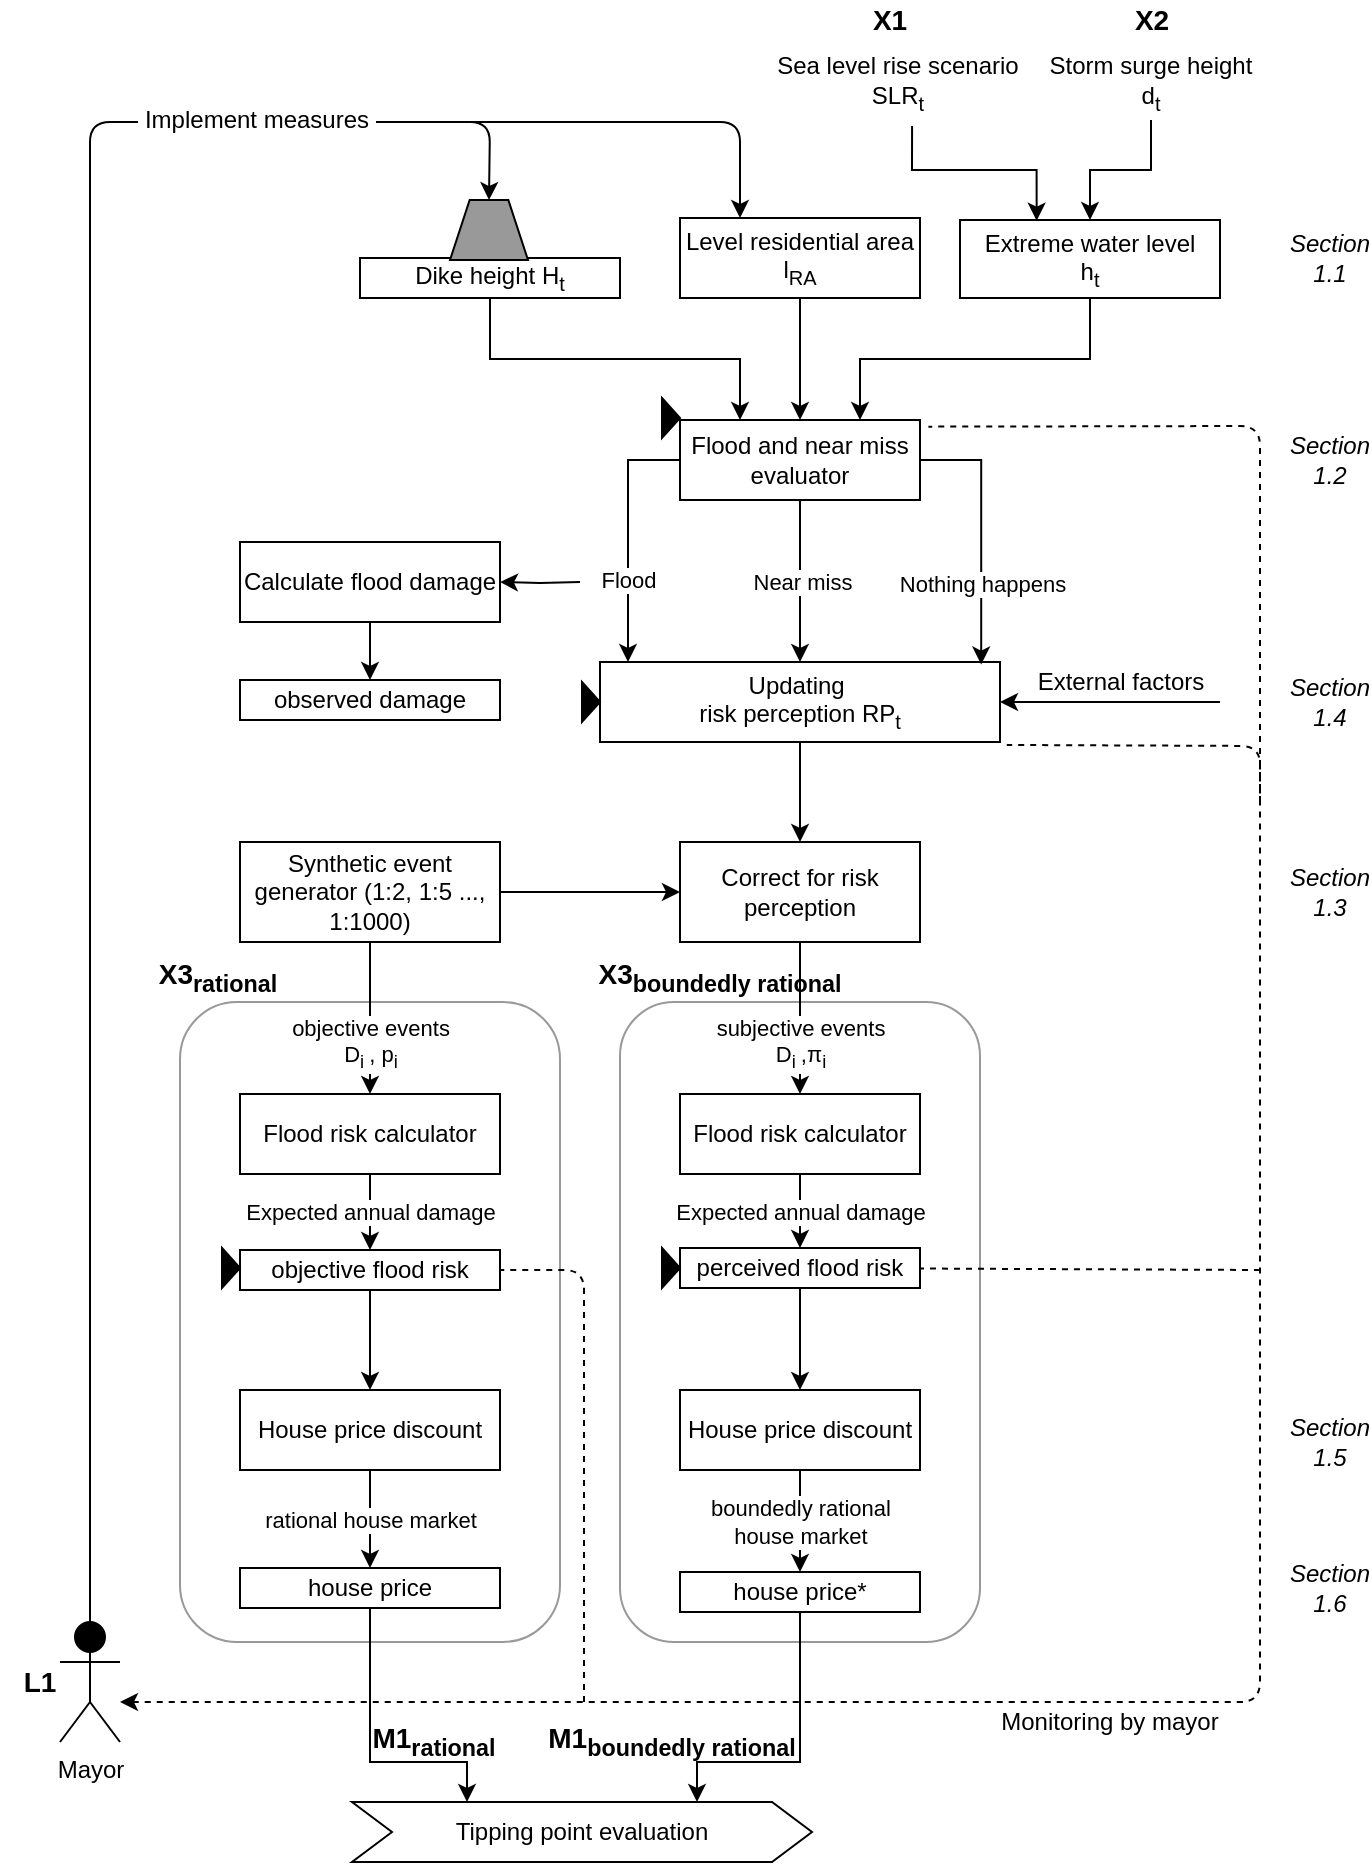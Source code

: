 <mxGraphModel dx="906" dy="753" grid="1" gridSize="10" guides="1" tooltips="1" connect="1" arrows="1" fold="1" page="1" pageScale="1" pageWidth="827" pageHeight="1169" background="#ffffff"><root><mxCell id="0"/><mxCell id="1" parent="0"/><mxCell id="289" value="" style="rounded=1;whiteSpace=wrap;html=1;fillColor=none;strokeColor=#999999;" parent="1" vertex="1"><mxGeometry x="190" y="520" width="190" height="320" as="geometry"/></mxCell><mxCell id="288" value="" style="rounded=1;whiteSpace=wrap;html=1;fillColor=none;strokeColor=#999999;" parent="1" vertex="1"><mxGeometry x="410" y="520" width="180" height="320" as="geometry"/></mxCell><mxCell id="210" value="Near miss" style="edgeStyle=orthogonalEdgeStyle;rounded=0;html=1;exitX=0.5;exitY=1;jettySize=auto;orthogonalLoop=1;" parent="1" source="109" edge="1"><mxGeometry relative="1" as="geometry"><mxPoint x="500" y="350" as="targetPoint"/></mxGeometry></mxCell><mxCell id="212" value="Flood" style="edgeStyle=orthogonalEdgeStyle;rounded=0;html=1;exitX=0;exitY=0.5;jettySize=auto;orthogonalLoop=1;" parent="1" source="109" edge="1"><mxGeometry x="0.345" relative="1" as="geometry"><mxPoint x="414" y="350" as="targetPoint"/><Array as="points"><mxPoint x="414" y="249"/></Array><mxPoint as="offset"/></mxGeometry></mxCell><mxCell id="218" value="Nothing happens" style="edgeStyle=orthogonalEdgeStyle;rounded=0;html=1;exitX=1;exitY=0.5;entryX=0.953;entryY=0.032;entryPerimeter=0;jettySize=auto;orthogonalLoop=1;" parent="1" source="109" target="217" edge="1"><mxGeometry x="0.398" relative="1" as="geometry"><mxPoint as="offset"/></mxGeometry></mxCell><mxCell id="220" style="edgeStyle=orthogonalEdgeStyle;rounded=0;html=1;entryX=1;entryY=0.5;jettySize=auto;orthogonalLoop=1;" parent="1" target="219" edge="1"><mxGeometry relative="1" as="geometry"><mxPoint x="390" y="310" as="sourcePoint"/></mxGeometry></mxCell><mxCell id="109" value="Flood and near miss&lt;div&gt;evaluator&lt;/div&gt;" style="text;html=1;strokeColor=#000000;fillColor=none;align=center;verticalAlign=middle;whiteSpace=wrap;rounded=0;" parent="1" vertex="1"><mxGeometry x="440" y="229" width="120" height="40" as="geometry"/></mxCell><mxCell id="113" value="" style="group;fillColor=none;" parent="1" vertex="1" connectable="0"><mxGeometry x="280" y="119" width="130" height="49" as="geometry"/></mxCell><mxCell id="110" value="Dike height H&lt;sub&gt;t&lt;/sub&gt;" style="text;html=1;strokeColor=#000000;fillColor=none;align=center;verticalAlign=middle;whiteSpace=wrap;rounded=0;" parent="113" vertex="1"><mxGeometry y="29" width="130" height="20" as="geometry"/></mxCell><mxCell id="111" value="" style="shape=trapezoid;perimeter=trapezoidPerimeter;whiteSpace=wrap;html=1;fontSize=10;align=center;size=0.252;fontColor=#999999;fillColor=#999999;" parent="113" vertex="1"><mxGeometry x="45" width="39" height="30" as="geometry"/></mxCell><mxCell id="202" style="edgeStyle=orthogonalEdgeStyle;rounded=0;html=1;exitX=0.5;exitY=1;entryX=0.75;entryY=0;jettySize=auto;orthogonalLoop=1;" parent="1" source="115" target="109" edge="1"><mxGeometry relative="1" as="geometry"/></mxCell><mxCell id="115" value="Extreme water level&lt;div&gt;h&lt;sub&gt;t&lt;/sub&gt;&lt;/div&gt;" style="text;html=1;strokeColor=#000000;fillColor=#FFFFFF;align=center;verticalAlign=middle;whiteSpace=wrap;rounded=0;" parent="1" vertex="1"><mxGeometry x="580" y="129" width="130" height="39" as="geometry"/></mxCell><mxCell id="116" style="edgeStyle=orthogonalEdgeStyle;rounded=0;html=1;exitX=0.5;exitY=1;entryX=0.25;entryY=0;jettySize=auto;orthogonalLoop=1;fontSize=19;" parent="1" source="110" target="109" edge="1"><mxGeometry relative="1" as="geometry"/></mxCell><mxCell id="245" style="edgeStyle=orthogonalEdgeStyle;rounded=0;html=1;exitX=0.5;exitY=1;jettySize=auto;orthogonalLoop=1;" parent="1" source="134" target="243" edge="1"><mxGeometry relative="1" as="geometry"/></mxCell><mxCell id="134" value="objective flood risk" style="rounded=0;whiteSpace=wrap;html=1;fontSize=12;fillColor=none;" parent="1" vertex="1"><mxGeometry x="220" y="644" width="130" height="20" as="geometry"/></mxCell><mxCell id="246" style="edgeStyle=orthogonalEdgeStyle;rounded=0;html=1;exitX=0.5;exitY=1;entryX=0.5;entryY=0;jettySize=auto;orthogonalLoop=1;" parent="1" source="135" target="244" edge="1"><mxGeometry relative="1" as="geometry"/></mxCell><mxCell id="135" value="perceived flood risk" style="rounded=0;whiteSpace=wrap;html=1;fontSize=12;fillColor=none;" parent="1" vertex="1"><mxGeometry x="440" y="643" width="120" height="20" as="geometry"/></mxCell><mxCell id="198" style="edgeStyle=orthogonalEdgeStyle;rounded=0;html=1;exitX=0.551;exitY=1.075;entryX=0.25;entryY=0;jettySize=auto;orthogonalLoop=1;exitPerimeter=0;" parent="1" source="195" edge="1"><mxGeometry relative="1" as="geometry"><mxPoint x="555" y="79.333" as="sourcePoint"/><mxPoint x="618.333" y="129.333" as="targetPoint"/><Array as="points"><mxPoint x="556" y="104"/><mxPoint x="618" y="104"/></Array></mxGeometry></mxCell><mxCell id="195" value="Sea level rise scenario&lt;br&gt;SLR&lt;sub&gt;t&lt;/sub&gt;" style="text;html=1;strokeColor=none;fillColor=none;align=center;verticalAlign=bottom;whiteSpace=wrap;rounded=0;" parent="1" vertex="1"><mxGeometry x="480" y="39" width="138" height="40" as="geometry"/></mxCell><mxCell id="197" style="edgeStyle=orthogonalEdgeStyle;rounded=0;html=1;entryX=0.5;entryY=0;jettySize=auto;orthogonalLoop=1;" parent="1" source="196" target="115" edge="1"><mxGeometry relative="1" as="geometry"><Array as="points"><mxPoint x="676" y="104"/><mxPoint x="645" y="104"/></Array></mxGeometry></mxCell><mxCell id="196" value="Storm surge height&lt;br&gt;&lt;div&gt;d&lt;sub&gt;t&lt;/sub&gt;&lt;/div&gt;" style="text;html=1;strokeColor=none;fillColor=none;align=center;verticalAlign=bottom;whiteSpace=wrap;rounded=0;" parent="1" vertex="1"><mxGeometry x="623" y="39" width="105" height="40" as="geometry"/></mxCell><mxCell id="204" style="edgeStyle=orthogonalEdgeStyle;rounded=0;html=1;exitX=0.5;exitY=1;jettySize=auto;orthogonalLoop=1;" parent="1" source="203" target="109" edge="1"><mxGeometry relative="1" as="geometry"/></mxCell><mxCell id="203" value="Level residential area&lt;div&gt;l&lt;sub&gt;RA&lt;/sub&gt;&lt;/div&gt;" style="rounded=0;whiteSpace=wrap;html=1;fillColor=none;" parent="1" vertex="1"><mxGeometry x="440" y="128" width="120" height="40" as="geometry"/></mxCell><mxCell id="230" value="objective events&lt;br&gt;D&lt;sub&gt;i &lt;/sub&gt;, p&lt;sub&gt;i&lt;/sub&gt;" style="edgeStyle=orthogonalEdgeStyle;rounded=0;html=1;exitX=0.5;exitY=1;entryX=0.5;entryY=0;jettySize=auto;orthogonalLoop=1;" parent="1" source="205" target="229" edge="1"><mxGeometry x="0.323" relative="1" as="geometry"><mxPoint as="offset"/></mxGeometry></mxCell><mxCell id="236" style="edgeStyle=orthogonalEdgeStyle;rounded=0;html=1;exitX=1;exitY=0.5;jettySize=auto;orthogonalLoop=1;" parent="1" source="205" target="235" edge="1"><mxGeometry relative="1" as="geometry"/></mxCell><mxCell id="205" value="Synthetic event generator (1:2, 1:5 ..., 1:1000)" style="text;html=1;strokeColor=#000000;fillColor=none;align=center;verticalAlign=middle;whiteSpace=wrap;rounded=0;" parent="1" vertex="1"><mxGeometry x="220" y="440" width="130" height="50" as="geometry"/></mxCell><mxCell id="214" value="&lt;i&gt;Section 1.1&lt;/i&gt;" style="text;html=1;strokeColor=none;fillColor=none;align=center;verticalAlign=middle;whiteSpace=wrap;rounded=0;" parent="1" vertex="1"><mxGeometry x="745" y="138" width="40" height="20" as="geometry"/></mxCell><mxCell id="216" value="&lt;i&gt;Section 1.2&lt;/i&gt;" style="text;html=1;strokeColor=none;fillColor=none;align=center;verticalAlign=middle;whiteSpace=wrap;rounded=0;" parent="1" vertex="1"><mxGeometry x="745" y="239" width="40" height="20" as="geometry"/></mxCell><mxCell id="237" style="edgeStyle=orthogonalEdgeStyle;rounded=0;html=1;exitX=0.5;exitY=1;entryX=0.5;entryY=0;jettySize=auto;orthogonalLoop=1;" parent="1" source="217" target="235" edge="1"><mxGeometry relative="1" as="geometry"/></mxCell><mxCell id="217" value="Updating&amp;nbsp;&lt;div&gt;risk perception RP&lt;sub&gt;t&lt;/sub&gt;&lt;/div&gt;" style="rounded=0;whiteSpace=wrap;html=1;fillColor=none;" parent="1" vertex="1"><mxGeometry x="400" y="350" width="200" height="40" as="geometry"/></mxCell><mxCell id="234" style="edgeStyle=orthogonalEdgeStyle;rounded=0;html=1;exitX=0.5;exitY=1;entryX=0.5;entryY=0;jettySize=auto;orthogonalLoop=1;" parent="1" source="219" target="232" edge="1"><mxGeometry relative="1" as="geometry"/></mxCell><mxCell id="219" value="Calculate flood damage" style="rounded=0;whiteSpace=wrap;html=1;fillColor=none;" parent="1" vertex="1"><mxGeometry x="220" y="290" width="130" height="40" as="geometry"/></mxCell><mxCell id="222" value="&lt;i&gt;Section 1.4&lt;/i&gt;" style="text;html=1;strokeColor=none;fillColor=none;align=center;verticalAlign=middle;whiteSpace=wrap;rounded=0;" parent="1" vertex="1"><mxGeometry x="745" y="360" width="40" height="20" as="geometry"/></mxCell><mxCell id="223" value="" style="endArrow=classic;html=1;entryX=1;entryY=0.5;" parent="1" target="217" edge="1"><mxGeometry width="50" height="50" relative="1" as="geometry"><mxPoint x="710" y="370" as="sourcePoint"/><mxPoint x="760" y="370" as="targetPoint"/></mxGeometry></mxCell><mxCell id="224" value="External factors" style="text;html=1;resizable=0;points=[];align=center;verticalAlign=middle;labelBackgroundColor=#ffffff;" parent="223" vertex="1" connectable="0"><mxGeometry x="-0.265" y="2" relative="1" as="geometry"><mxPoint x="-10" y="-12" as="offset"/></mxGeometry></mxCell><mxCell id="231" value="Expected annual damage" style="edgeStyle=orthogonalEdgeStyle;rounded=0;html=1;exitX=0.5;exitY=1;entryX=0.5;entryY=0;jettySize=auto;orthogonalLoop=1;" parent="1" source="229" target="134" edge="1"><mxGeometry relative="1" as="geometry"/></mxCell><mxCell id="229" value="Flood risk calculator" style="rounded=0;whiteSpace=wrap;html=1;fillColor=none;" parent="1" vertex="1"><mxGeometry x="220" y="566" width="130" height="40" as="geometry"/></mxCell><mxCell id="232" value="observed damage" style="rounded=0;whiteSpace=wrap;html=1;fontSize=12;fillColor=none;" parent="1" vertex="1"><mxGeometry x="220" y="359" width="130" height="20" as="geometry"/></mxCell><mxCell id="233" value="" style="triangle;whiteSpace=wrap;html=1;strokeColor=#000000;fillColor=#000000;fontSize=12;fontColor=#FF0000;" parent="1" vertex="1"><mxGeometry x="391" y="360" width="9" height="20" as="geometry"/></mxCell><mxCell id="239" value="subjective events&lt;div&gt;D&lt;sub&gt;i &lt;/sub&gt;,π&lt;sub&gt;i&lt;/sub&gt;&lt;/div&gt;" style="edgeStyle=orthogonalEdgeStyle;rounded=0;html=1;exitX=0.5;exitY=1;entryX=0.5;entryY=0;jettySize=auto;orthogonalLoop=1;" parent="1" source="235" target="238" edge="1"><mxGeometry x="0.323" relative="1" as="geometry"><mxPoint as="offset"/></mxGeometry></mxCell><mxCell id="235" value="Correct for risk perception" style="text;html=1;strokeColor=#000000;fillColor=none;align=center;verticalAlign=middle;whiteSpace=wrap;rounded=0;" parent="1" vertex="1"><mxGeometry x="440" y="440" width="120" height="50" as="geometry"/></mxCell><mxCell id="240" value="Expected annual damage" style="edgeStyle=orthogonalEdgeStyle;rounded=0;html=1;exitX=0.5;exitY=1;entryX=0.5;entryY=0;jettySize=auto;orthogonalLoop=1;" parent="1" source="238" target="135" edge="1"><mxGeometry relative="1" as="geometry"/></mxCell><mxCell id="238" value="Flood risk calculator" style="rounded=0;whiteSpace=wrap;html=1;fillColor=none;" parent="1" vertex="1"><mxGeometry x="440" y="566" width="120" height="40" as="geometry"/></mxCell><mxCell id="242" value="&lt;i&gt;Section 1.3&lt;/i&gt;" style="text;html=1;strokeColor=none;fillColor=none;align=center;verticalAlign=middle;whiteSpace=wrap;rounded=0;" parent="1" vertex="1"><mxGeometry x="745" y="455" width="40" height="20" as="geometry"/></mxCell><mxCell id="249" value="rational house market" style="edgeStyle=orthogonalEdgeStyle;rounded=0;html=1;exitX=0.5;exitY=1;entryX=0.5;entryY=0;jettySize=auto;orthogonalLoop=1;" parent="1" source="243" target="248" edge="1"><mxGeometry relative="1" as="geometry"/></mxCell><mxCell id="243" value="House price discount" style="rounded=0;whiteSpace=wrap;html=1;fillColor=none;" parent="1" vertex="1"><mxGeometry x="220" y="714" width="130" height="40" as="geometry"/></mxCell><mxCell id="252" value="boundedly rational&lt;div&gt;house market&lt;/div&gt;" style="edgeStyle=orthogonalEdgeStyle;rounded=0;html=1;exitX=0.5;exitY=1;jettySize=auto;orthogonalLoop=1;" parent="1" source="244" target="251" edge="1"><mxGeometry relative="1" as="geometry"/></mxCell><mxCell id="244" value="House price discount" style="rounded=0;whiteSpace=wrap;html=1;fillColor=none;" parent="1" vertex="1"><mxGeometry x="440" y="714" width="120" height="40" as="geometry"/></mxCell><mxCell id="304" style="edgeStyle=orthogonalEdgeStyle;rounded=0;html=1;exitX=0.5;exitY=1;entryX=0.25;entryY=0;jettySize=auto;orthogonalLoop=1;" parent="1" source="248" target="300" edge="1"><mxGeometry relative="1" as="geometry"><Array as="points"><mxPoint x="285" y="900"/><mxPoint x="333" y="900"/></Array></mxGeometry></mxCell><mxCell id="248" value="house price" style="rounded=0;whiteSpace=wrap;html=1;fontSize=12;fillColor=none;" parent="1" vertex="1"><mxGeometry x="220" y="803" width="130" height="20" as="geometry"/></mxCell><mxCell id="303" style="edgeStyle=orthogonalEdgeStyle;rounded=0;html=1;exitX=0.5;exitY=1;entryX=0.75;entryY=0;jettySize=auto;orthogonalLoop=1;jumpStyle=arc;jumpSize=10;" parent="1" source="251" target="300" edge="1"><mxGeometry relative="1" as="geometry"><Array as="points"><mxPoint x="500" y="900"/><mxPoint x="448" y="900"/></Array></mxGeometry></mxCell><mxCell id="251" value="house price*" style="rounded=0;whiteSpace=wrap;html=1;fontSize=12;fillColor=none;" parent="1" vertex="1"><mxGeometry x="440" y="805" width="120" height="20" as="geometry"/></mxCell><mxCell id="253" value="Mayor" style="shape=umlActor;verticalLabelPosition=bottom;labelBackgroundColor=#ffffff;verticalAlign=top;html=1;fillColor=#000000;" parent="1" vertex="1"><mxGeometry x="130" y="830" width="30" height="60" as="geometry"/></mxCell><mxCell id="267" value="" style="endArrow=classic;html=1;exitX=0.5;exitY=0;exitPerimeter=0;entryX=0.5;entryY=0;" parent="1" source="253" target="111" edge="1"><mxGeometry width="50" height="50" relative="1" as="geometry"><mxPoint x="70" y="980" as="sourcePoint"/><mxPoint x="80" y="60" as="targetPoint"/><Array as="points"><mxPoint x="145" y="80"/><mxPoint x="345" y="80"/></Array></mxGeometry></mxCell><mxCell id="272" value="&amp;nbsp;Implement measures&amp;nbsp;" style="text;html=1;resizable=0;points=[];align=center;verticalAlign=middle;labelBackgroundColor=#ffffff;" parent="267" vertex="1" connectable="0"><mxGeometry x="0.511" y="-83" relative="1" as="geometry"><mxPoint y="-4" as="offset"/></mxGeometry></mxCell><mxCell id="268" value="" style="endArrow=classic;html=1;entryX=0.25;entryY=0;" parent="1" target="203" edge="1"><mxGeometry width="50" height="50" relative="1" as="geometry"><mxPoint x="310" y="80" as="sourcePoint"/><mxPoint x="120" y="930" as="targetPoint"/><Array as="points"><mxPoint x="470" y="80"/></Array></mxGeometry></mxCell><mxCell id="269" value="&lt;i&gt;Section 1.5&lt;/i&gt;" style="text;html=1;strokeColor=none;fillColor=none;align=center;verticalAlign=middle;whiteSpace=wrap;rounded=0;" parent="1" vertex="1"><mxGeometry x="745" y="730" width="40" height="20" as="geometry"/></mxCell><mxCell id="273" value="" style="endArrow=none;dashed=1;html=1;entryX=1.017;entryY=1.037;startArrow=classic;startFill=1;entryPerimeter=0;" parent="1" target="217" edge="1"><mxGeometry width="50" height="50" relative="1" as="geometry"><mxPoint x="160" y="870" as="sourcePoint"/><mxPoint x="180" y="930" as="targetPoint"/><Array as="points"><mxPoint x="730" y="870"/><mxPoint x="730" y="420"/><mxPoint x="730" y="392"/></Array></mxGeometry></mxCell><mxCell id="278" value="" style="endArrow=none;dashed=1;html=1;" parent="1" edge="1"><mxGeometry width="50" height="50" relative="1" as="geometry"><mxPoint x="392" y="870" as="sourcePoint"/><mxPoint x="350" y="654" as="targetPoint"/><Array as="points"><mxPoint x="392" y="654"/></Array></mxGeometry></mxCell><mxCell id="279" value="Monitoring by mayor" style="text;html=1;strokeColor=none;fillColor=none;align=center;verticalAlign=middle;whiteSpace=wrap;rounded=0;" parent="1" vertex="1"><mxGeometry x="590" y="870" width="130" height="20" as="geometry"/></mxCell><mxCell id="280" value="&lt;b&gt;&lt;font style=&quot;font-size: 14px&quot;&gt;X1&lt;/font&gt;&lt;/b&gt;" style="text;html=1;strokeColor=none;fillColor=none;align=center;verticalAlign=middle;whiteSpace=wrap;rounded=0;" parent="1" vertex="1"><mxGeometry x="525" y="19" width="40" height="20" as="geometry"/></mxCell><mxCell id="281" value="&lt;b&gt;&lt;font style=&quot;font-size: 14px&quot;&gt;X2&lt;/font&gt;&lt;/b&gt;" style="text;html=1;strokeColor=none;fillColor=none;align=center;verticalAlign=middle;whiteSpace=wrap;rounded=0;" parent="1" vertex="1"><mxGeometry x="656" y="19" width="40" height="20" as="geometry"/></mxCell><mxCell id="282" value="&lt;b&gt;&lt;font style=&quot;font-size: 14px&quot;&gt;L1&lt;/font&gt;&lt;/b&gt;" style="text;html=1;strokeColor=none;fillColor=none;align=center;verticalAlign=middle;whiteSpace=wrap;rounded=0;" parent="1" vertex="1"><mxGeometry x="100" y="850" width="40" height="20" as="geometry"/></mxCell><mxCell id="286" value="&lt;i&gt;Section 1.6&lt;/i&gt;" style="text;html=1;strokeColor=none;fillColor=none;align=center;verticalAlign=middle;whiteSpace=wrap;rounded=0;" parent="1" vertex="1"><mxGeometry x="745" y="803" width="40" height="20" as="geometry"/></mxCell><mxCell id="290" value="" style="endArrow=none;dashed=1;html=1;entryX=1.035;entryY=0.083;entryPerimeter=0;" parent="1" target="109" edge="1"><mxGeometry width="50" height="50" relative="1" as="geometry"><mxPoint x="730" y="420" as="sourcePoint"/><mxPoint x="700" y="430" as="targetPoint"/><Array as="points"><mxPoint x="730" y="232"/></Array></mxGeometry></mxCell><mxCell id="293" value="&lt;b&gt;&lt;font style=&quot;font-size: 14px&quot;&gt;X3&lt;sub&gt;rational&lt;/sub&gt;&lt;/font&gt;&lt;/b&gt;" style="text;html=1;strokeColor=none;fillColor=none;align=center;verticalAlign=middle;whiteSpace=wrap;rounded=0;" parent="1" vertex="1"><mxGeometry x="189" y="497" width="40" height="20" as="geometry"/></mxCell><mxCell id="294" value="&lt;b&gt;&lt;font style=&quot;font-size: 14px&quot;&gt;X3&lt;sub&gt;boundedly rational&lt;/sub&gt;&lt;/font&gt;&lt;/b&gt;" style="text;html=1;strokeColor=none;fillColor=none;align=center;verticalAlign=middle;whiteSpace=wrap;rounded=0;" parent="1" vertex="1"><mxGeometry x="385" y="497" width="150" height="20" as="geometry"/></mxCell><mxCell id="295" value="" style="triangle;whiteSpace=wrap;html=1;strokeColor=#000000;fillColor=#000000;fontSize=12;fontColor=#FF0000;" parent="1" vertex="1"><mxGeometry x="211" y="643" width="9" height="20" as="geometry"/></mxCell><mxCell id="296" value="" style="triangle;whiteSpace=wrap;html=1;strokeColor=#000000;fillColor=#000000;fontSize=12;fontColor=#FF0000;" parent="1" vertex="1"><mxGeometry x="431" y="643" width="9" height="20" as="geometry"/></mxCell><mxCell id="297" value="" style="triangle;whiteSpace=wrap;html=1;strokeColor=#000000;fillColor=#000000;fontSize=12;fontColor=#FF0000;" parent="1" vertex="1"><mxGeometry x="431" y="218" width="9" height="20" as="geometry"/></mxCell><mxCell id="299" value="" style="endArrow=none;dashed=1;html=1;" parent="1" target="135" edge="1"><mxGeometry width="50" height="50" relative="1" as="geometry"><mxPoint x="730" y="654" as="sourcePoint"/><mxPoint x="610" y="654" as="targetPoint"/></mxGeometry></mxCell><mxCell id="300" value="Tipping point evaluation" style="shape=step;perimeter=stepPerimeter;whiteSpace=wrap;html=1;fixedSize=1;strokeColor=#000000;fillColor=none;" parent="1" vertex="1"><mxGeometry x="276" y="920" width="230" height="30" as="geometry"/></mxCell><mxCell id="305" value="&lt;b&gt;&lt;font style=&quot;font-size: 14px&quot;&gt;M1&lt;sub&gt;rational&lt;/sub&gt;&lt;/font&gt;&lt;/b&gt;" style="text;html=1;strokeColor=none;fillColor=none;align=center;verticalAlign=middle;whiteSpace=wrap;rounded=0;" parent="1" vertex="1"><mxGeometry x="297" y="884" width="40" height="10" as="geometry"/></mxCell><mxCell id="306" value="&lt;b&gt;&lt;font style=&quot;font-size: 14px&quot;&gt;M1&lt;sub&gt;boundedly rational&lt;/sub&gt;&lt;/font&gt;&lt;/b&gt;" style="text;html=1;strokeColor=none;fillColor=none;align=center;verticalAlign=middle;whiteSpace=wrap;rounded=0;" parent="1" vertex="1"><mxGeometry x="361" y="884" width="150" height="10" as="geometry"/></mxCell></root></mxGraphModel>